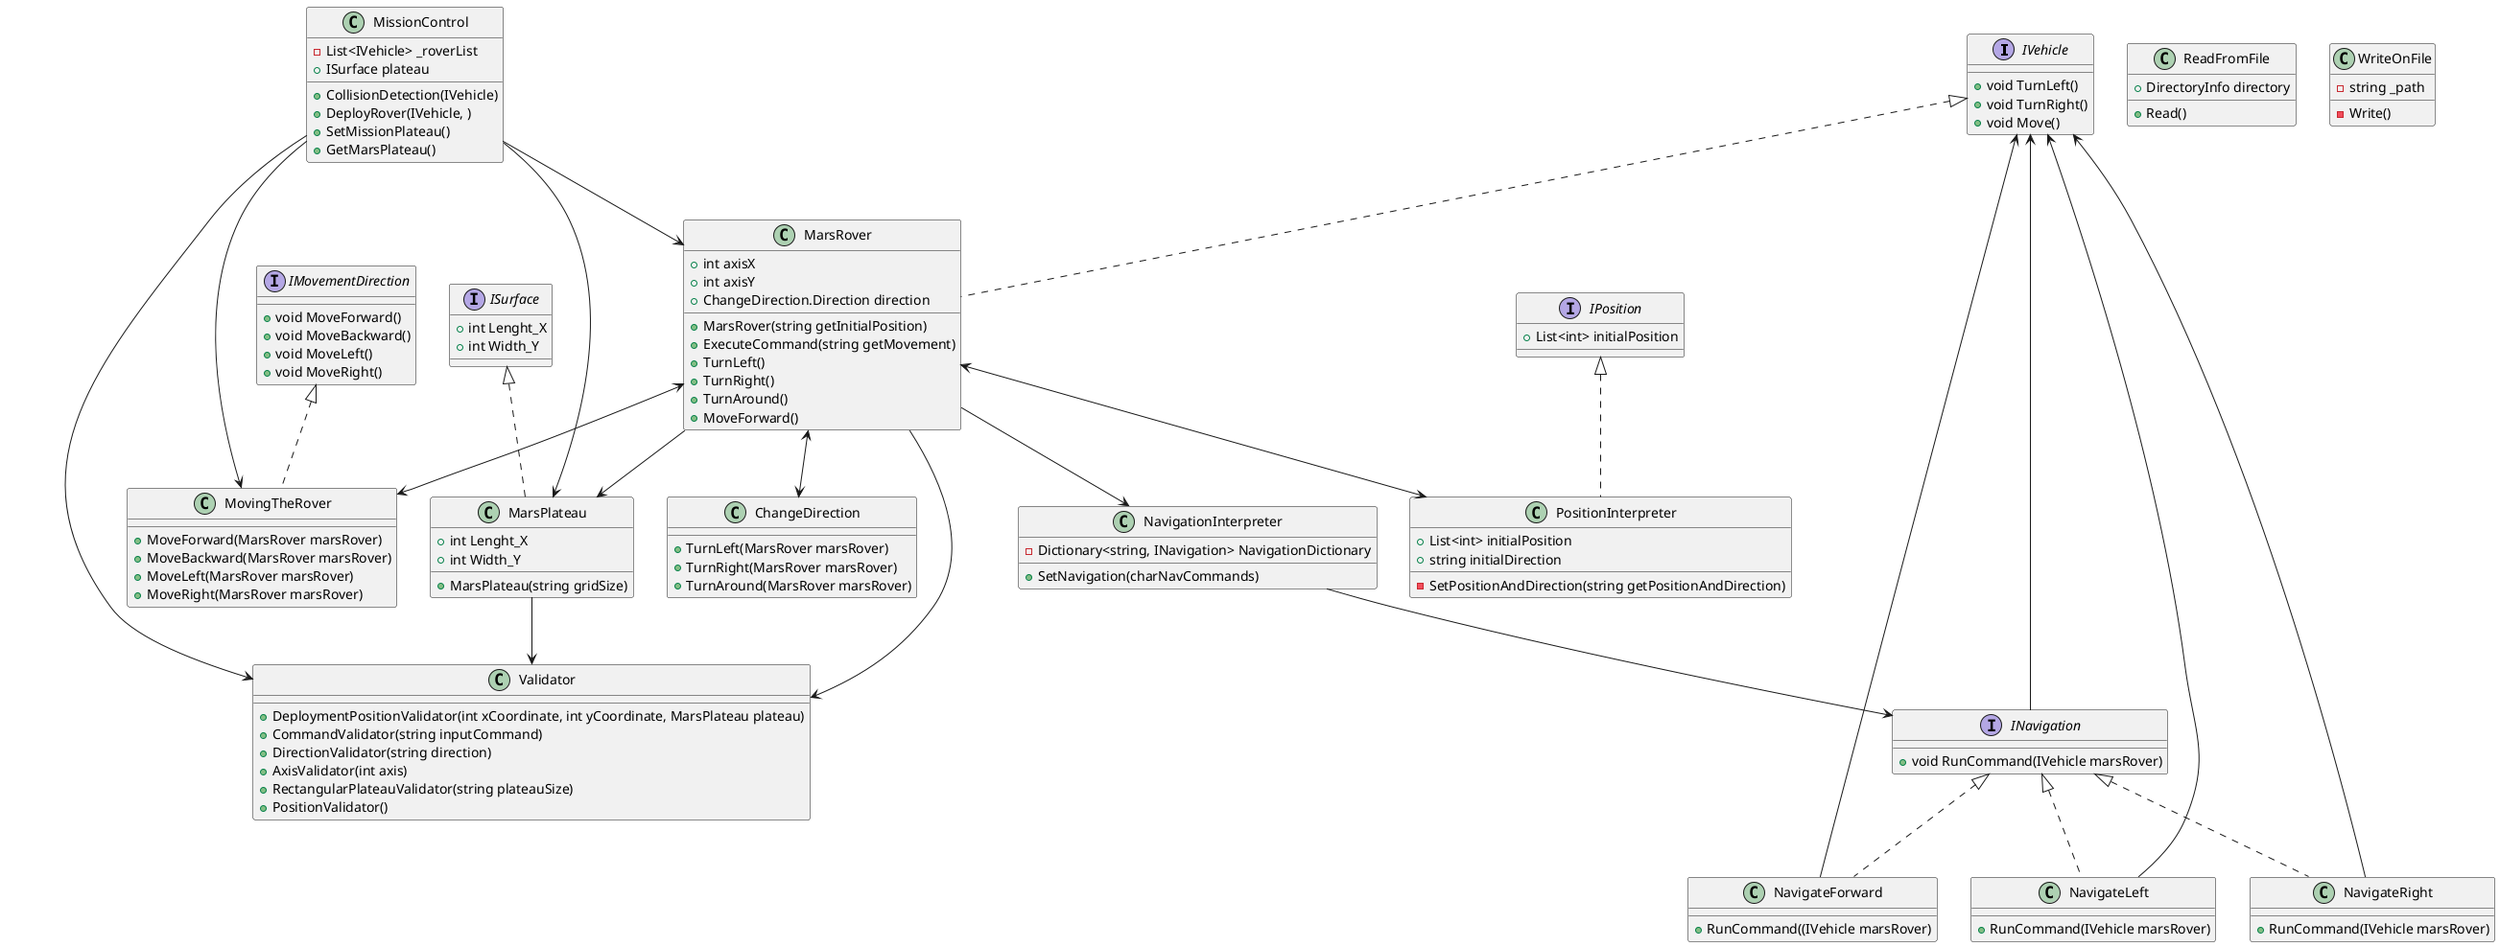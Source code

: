 ﻿@startuml "MarsRover-Kata-UML.png"

interface IVehicle
{
+ void TurnLeft()
+ void TurnRight()
+ void Move()
}

interface ISurface
{
+ int Lenght_X
+ int Width_Y
}

interface IPosition
{
+ List<int> initialPosition
}

interface INavigation
{
+ void RunCommand(IVehicle marsRover)
}

interface IMovementDirection
{
+ void MoveForward()
+ void MoveBackward()
+ void MoveLeft()
+ void MoveRight()
}

class MarsRover implements IVehicle
{
+ int axisX
+ int axisY
+ ChangeDirection.Direction direction

+ MarsRover(string getInitialPosition)
+ ExecuteCommand(string getMovement)
+ TurnLeft()
+ TurnRight()
+ TurnAround()
+ MoveForward()
}
class MissionControl
{
- List<IVehicle> _roverList
+ ISurface plateau

+ CollisionDetection(IVehicle)
+ DeployRover(IVehicle, )
+ SetMissionPlateau()
+ GetMarsPlateau()

}
class MarsPlateau implements ISurface
{
+ int Lenght_X
+ int Width_Y
+ MarsPlateau(string gridSize)
}
class NavigateLeft implements INavigation
{
+ RunCommand(IVehicle marsRover)
}

class NavigateRight implements INavigation
{
+ RunCommand(IVehicle marsRover)
}
class PositionInterpreter implements IPosition
{
+ List<int> initialPosition
+ string initialDirection
- SetPositionAndDirection(string getPositionAndDirection)
}
class NavigateForward implements INavigation
{
+ RunCommand((IVehicle marsRover)
}
class NavigationInterpreter
{
- Dictionary<string, INavigation> NavigationDictionary
+ SetNavigation(charNavCommands)
}
class ChangeDirection
{
+ TurnLeft(MarsRover marsRover)
+ TurnRight(MarsRover marsRover)
+ TurnAround(MarsRover marsRover)
}

class MovingTheRover implements IMovementDirection
{
+ MoveForward(MarsRover marsRover)
+ MoveBackward(MarsRover marsRover)
+ MoveLeft(MarsRover marsRover)
+ MoveRight(MarsRover marsRover)
}
class Validator
{
+ DeploymentPositionValidator(int xCoordinate, int yCoordinate, MarsPlateau plateau)
+ CommandValidator(string inputCommand)
+ DirectionValidator(string direction)
+ AxisValidator(int axis)
+ RectangularPlateauValidator(string plateauSize)
+ PositionValidator()
}

class ReadFromFile
{
+ DirectoryInfo directory
+ Read()
}
class WriteOnFile
{
- string _path
- Write()
}
INavigation --> IVehicle
MarsRover <--> ChangeDirection
MarsRover <--> MovingTheRover
MarsRover <--> PositionInterpreter
MarsRover --> MarsPlateau
MarsRover --> NavigationInterpreter
MarsRover --> Validator


NavigateLeft --> IVehicle
NavigateRight --> IVehicle
NavigateForward --> IVehicle

NavigationInterpreter --> INavigation

MarsPlateau --> Validator

MissionControl --> MarsRover
MissionControl --> MarsPlateau
MissionControl --> Validator
MissionControl --> MovingTheRover


@enduml